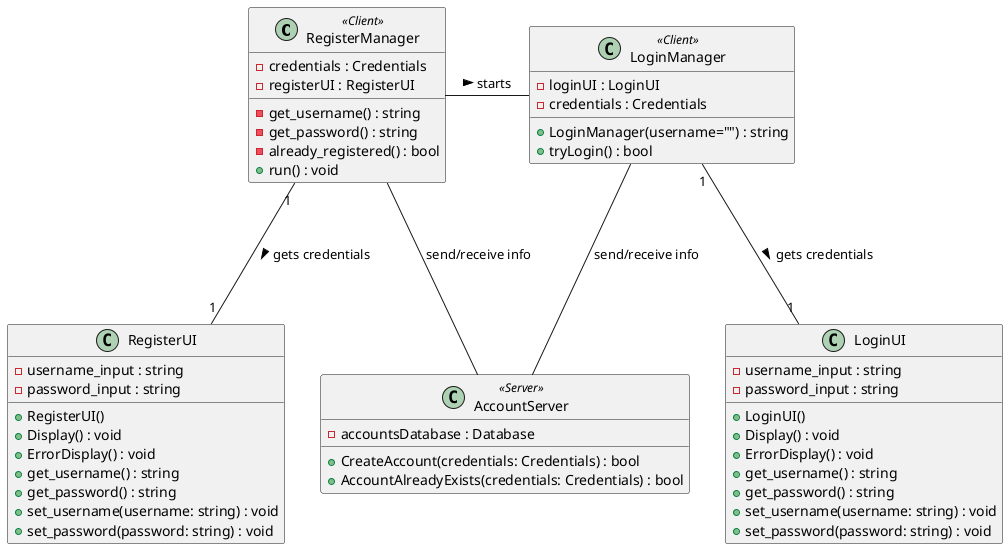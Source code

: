 @startuml Connexion

' TODO: This diagram is not finshed yet and will be subject to modifications
'
' Credential contains: username & password

class RegisterManager <<Client>> {
    - credentials : Credentials
    - registerUI : RegisterUI
    - get_username() : string
    - get_password() : string
    - already_registered() : bool
    + run() : void
}

class RegisterUI {
    - username_input : string
    - password_input : string
    + RegisterUI()
    + Display() : void
    + ErrorDisplay() : void
    + get_username() : string
    + get_password() : string
    + set_username(username: string) : void
    + set_password(password: string) : void
}

class LoginManager <<Client>> {
    - loginUI : LoginUI 
    - credentials : Credentials
    'username lets us initialize the username field in the loginUI
    'to avoid asking it a second time (first time in the register side)
    'if not empty, it will call set_username on the loginUI
    + LoginManager(username="") : string 
    + tryLogin() : bool
}

class LoginUI {
    - username_input : string
    - password_input : string
    + LoginUI()
    + Display() : void
    + ErrorDisplay() : void
    + get_username() : string
    + get_password() : string
    + set_username(username: string) : void
    + set_password(password: string) : void
}

class AccountServer <<Server>> {
    - accountsDatabase : Database
    + CreateAccount(credentials: Credentials) : bool
    + AccountAlreadyExists(credentials: Credentials) : bool
}


RegisterManager  -  LoginManager : starts >
RegisterManager "1" --- "1" RegisterUI : gets credentials >
LoginManager "1" --- "1" LoginUI : gets credentials >
RegisterManager --- AccountServer : send/receive info
LoginManager --- AccountServer : send/receive info

@enduml

